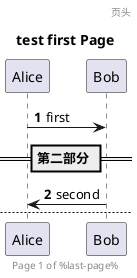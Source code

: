 @startuml
'https://plantuml.com/sequence-diagram

autonumber

header 页头
footer Page %page% of %last-page%
title test first Page
Alice -> Bob : first

== 第二部分 ==
Alice <- Bob : second


newpage
Alice -> Bob: second

newpage A title for test last Page



@enduml